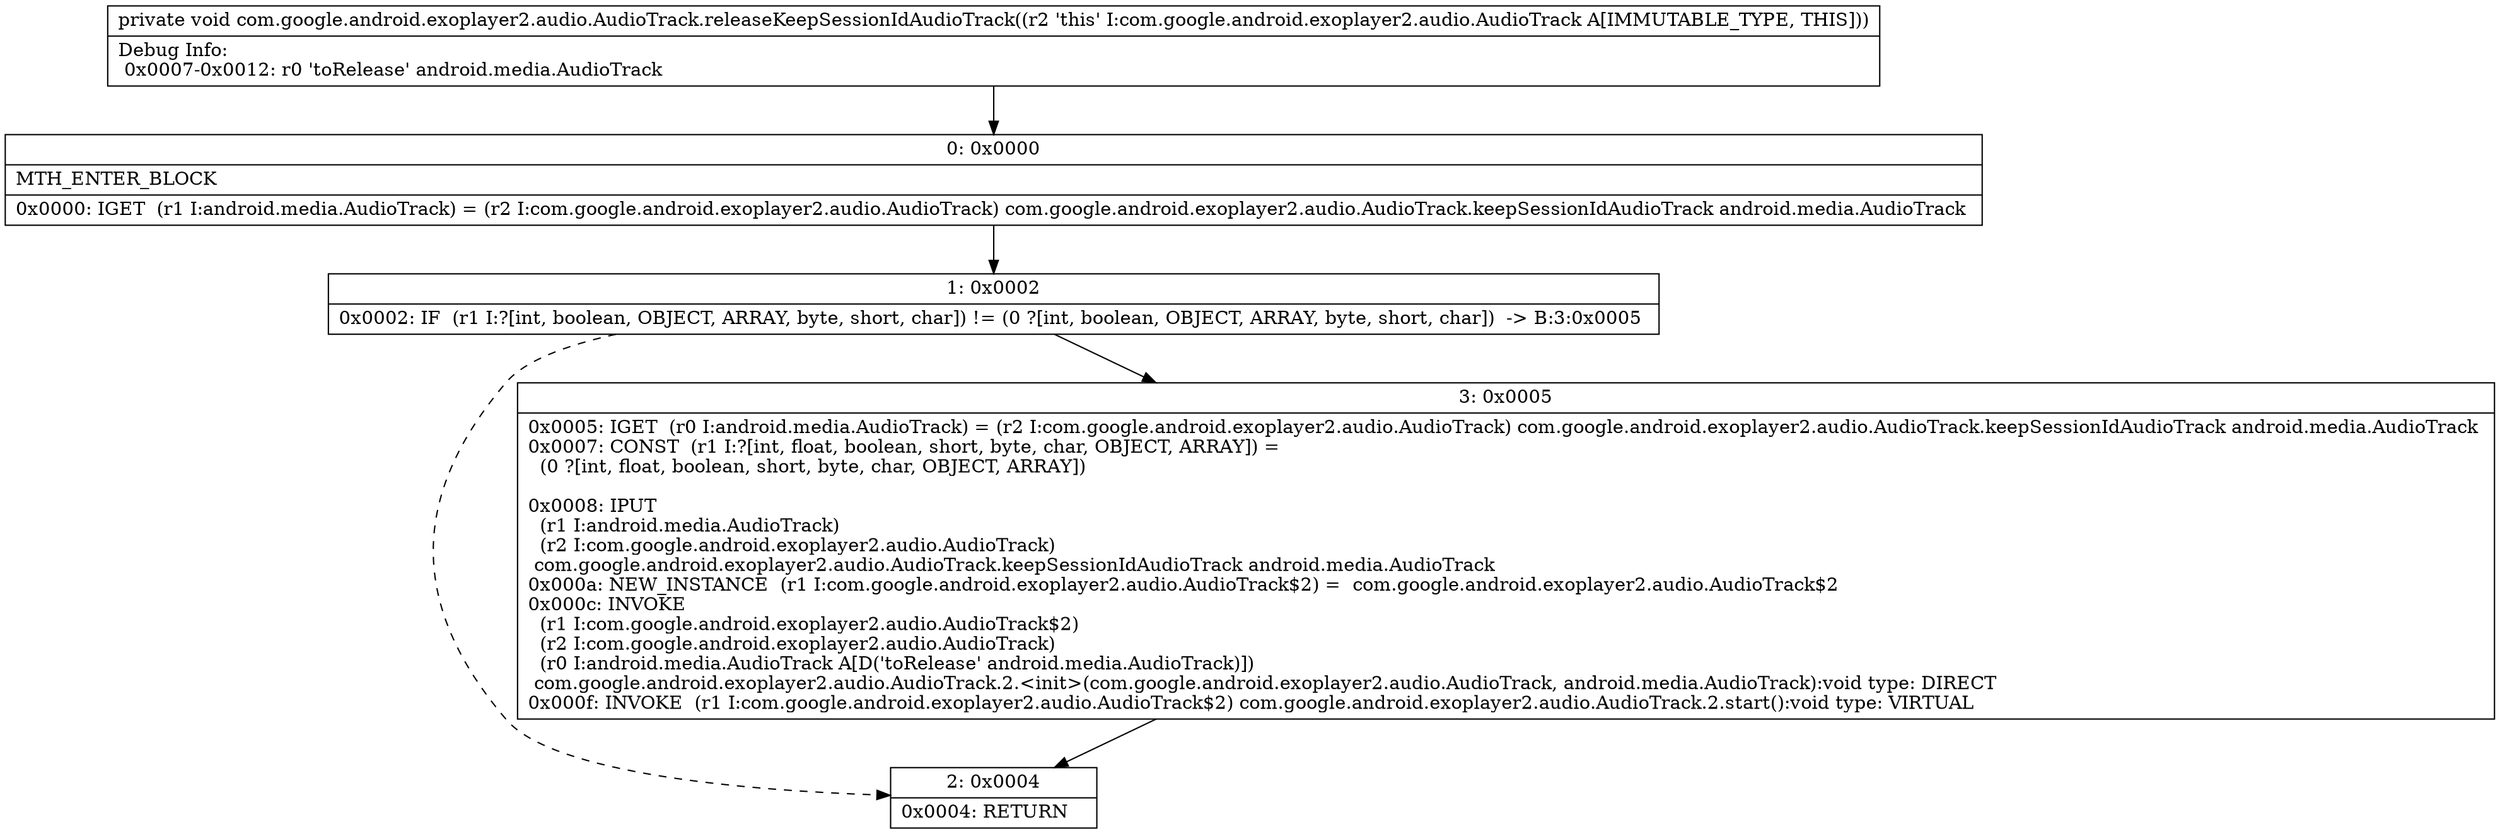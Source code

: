 digraph "CFG forcom.google.android.exoplayer2.audio.AudioTrack.releaseKeepSessionIdAudioTrack()V" {
Node_0 [shape=record,label="{0\:\ 0x0000|MTH_ENTER_BLOCK\l|0x0000: IGET  (r1 I:android.media.AudioTrack) = (r2 I:com.google.android.exoplayer2.audio.AudioTrack) com.google.android.exoplayer2.audio.AudioTrack.keepSessionIdAudioTrack android.media.AudioTrack \l}"];
Node_1 [shape=record,label="{1\:\ 0x0002|0x0002: IF  (r1 I:?[int, boolean, OBJECT, ARRAY, byte, short, char]) != (0 ?[int, boolean, OBJECT, ARRAY, byte, short, char])  \-\> B:3:0x0005 \l}"];
Node_2 [shape=record,label="{2\:\ 0x0004|0x0004: RETURN   \l}"];
Node_3 [shape=record,label="{3\:\ 0x0005|0x0005: IGET  (r0 I:android.media.AudioTrack) = (r2 I:com.google.android.exoplayer2.audio.AudioTrack) com.google.android.exoplayer2.audio.AudioTrack.keepSessionIdAudioTrack android.media.AudioTrack \l0x0007: CONST  (r1 I:?[int, float, boolean, short, byte, char, OBJECT, ARRAY]) = \l  (0 ?[int, float, boolean, short, byte, char, OBJECT, ARRAY])\l \l0x0008: IPUT  \l  (r1 I:android.media.AudioTrack)\l  (r2 I:com.google.android.exoplayer2.audio.AudioTrack)\l com.google.android.exoplayer2.audio.AudioTrack.keepSessionIdAudioTrack android.media.AudioTrack \l0x000a: NEW_INSTANCE  (r1 I:com.google.android.exoplayer2.audio.AudioTrack$2) =  com.google.android.exoplayer2.audio.AudioTrack$2 \l0x000c: INVOKE  \l  (r1 I:com.google.android.exoplayer2.audio.AudioTrack$2)\l  (r2 I:com.google.android.exoplayer2.audio.AudioTrack)\l  (r0 I:android.media.AudioTrack A[D('toRelease' android.media.AudioTrack)])\l com.google.android.exoplayer2.audio.AudioTrack.2.\<init\>(com.google.android.exoplayer2.audio.AudioTrack, android.media.AudioTrack):void type: DIRECT \l0x000f: INVOKE  (r1 I:com.google.android.exoplayer2.audio.AudioTrack$2) com.google.android.exoplayer2.audio.AudioTrack.2.start():void type: VIRTUAL \l}"];
MethodNode[shape=record,label="{private void com.google.android.exoplayer2.audio.AudioTrack.releaseKeepSessionIdAudioTrack((r2 'this' I:com.google.android.exoplayer2.audio.AudioTrack A[IMMUTABLE_TYPE, THIS]))  | Debug Info:\l  0x0007\-0x0012: r0 'toRelease' android.media.AudioTrack\l}"];
MethodNode -> Node_0;
Node_0 -> Node_1;
Node_1 -> Node_2[style=dashed];
Node_1 -> Node_3;
Node_3 -> Node_2;
}

